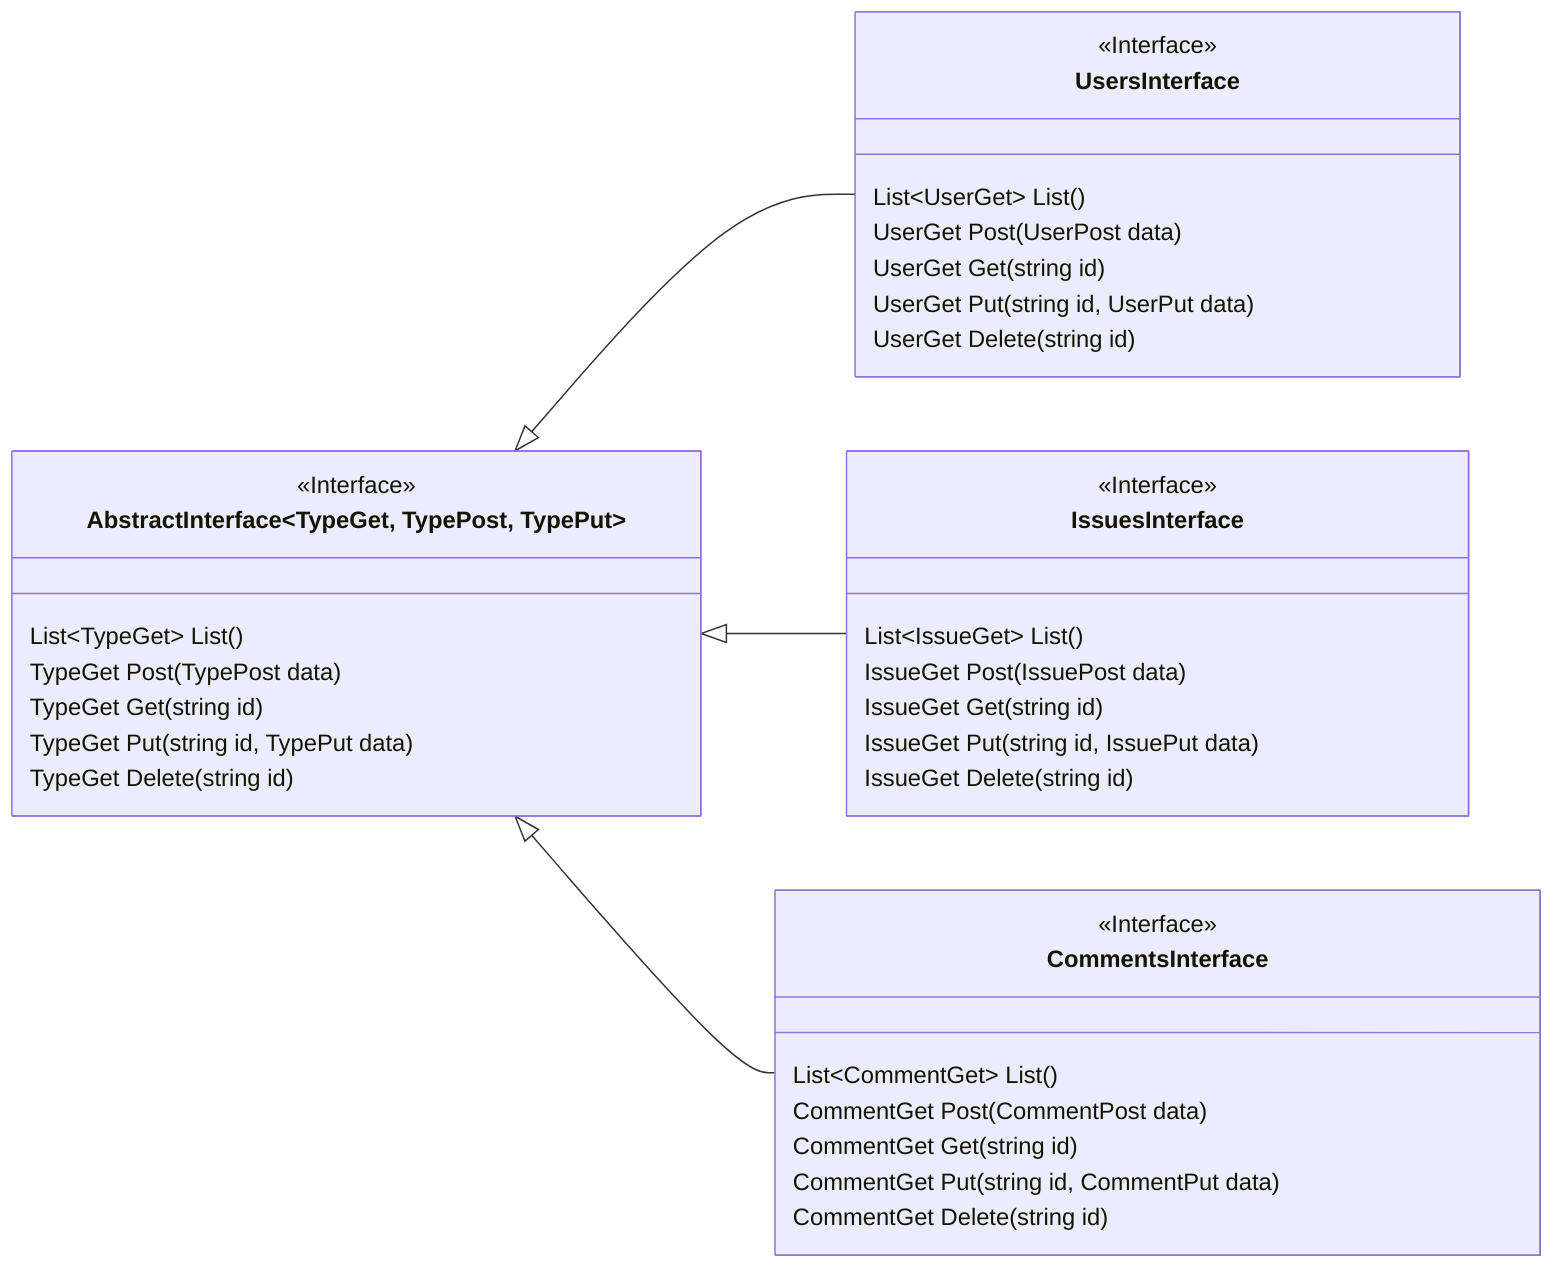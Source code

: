 classDiagram

    direction LR

    class AbstractInterface~TypeGet, TypePost, TypePut~ {
        <<Interface>>
        List~TypeGet~ List()
        TypeGet Post(TypePost data)
        TypeGet Get(string id)
        TypeGet Put(string id, TypePut data)
        TypeGet Delete(string id)
    }

    class UsersInterface["&nbsp;&nbsp;&nbsp;&nbsp;&nbsp;&nbsp;&nbsp;&nbsp;&nbsp;&nbsp;&nbsp;&nbsp;&nbsp;&nbsp;&nbsp;&nbsp;UsersInterface&nbsp;&nbsp;&nbsp;&nbsp;&nbsp;&nbsp;&nbsp;&nbsp;&nbsp;&nbsp;&nbsp;&nbsp;&nbsp;&nbsp;&nbsp;&nbsp;"] {
        <<Interface>>
        List~UserGet~ List()
        UserGet Post(UserPost data)
        UserGet Get(string id)
        UserGet Put(string id, UserPut data)
        UserGet Delete(string id)
    }

    class IssuesInterface["&nbsp;&nbsp;&nbsp;&nbsp;&nbsp;&nbsp;&nbsp;&nbsp;&nbsp;&nbsp;&nbsp;&nbsp;&nbsp;&nbsp;&nbsp;&nbsp;IssuesInterface&nbsp;&nbsp;&nbsp;&nbsp;&nbsp;&nbsp;&nbsp;&nbsp;&nbsp;&nbsp;&nbsp;&nbsp;&nbsp;&nbsp;&nbsp;&nbsp;"] {
        <<Interface>>
        List~IssueGet~ List()
        IssueGet Post(IssuePost data)
        IssueGet Get(string id)
        IssueGet Put(string id, IssuePut data)
        IssueGet Delete(string id)
    }

    class CommentsInterface["&nbsp;&nbsp;&nbsp;&nbsp;&nbsp;&nbsp;&nbsp;&nbsp;&nbsp;&nbsp;&nbsp;&nbsp;&nbsp;&nbsp;&nbsp;&nbsp;&nbsp;&nbsp;&nbsp;&nbsp;CommentsInterface&nbsp;&nbsp;&nbsp;&nbsp;&nbsp;&nbsp;&nbsp;&nbsp;&nbsp;&nbsp;&nbsp;&nbsp;&nbsp;&nbsp;&nbsp;&nbsp;&nbsp;&nbsp;&nbsp;&nbsp;"] {
        <<Interface>>
        List~CommentGet~ List()
        CommentGet Post(CommentPost data)
        CommentGet Get(string id)
        CommentGet Put(string id, CommentPut data)
        CommentGet Delete(string id)
    }
    
    AbstractInterface <|-- UsersInterface
    AbstractInterface <|-- IssuesInterface
    AbstractInterface <|-- CommentsInterface